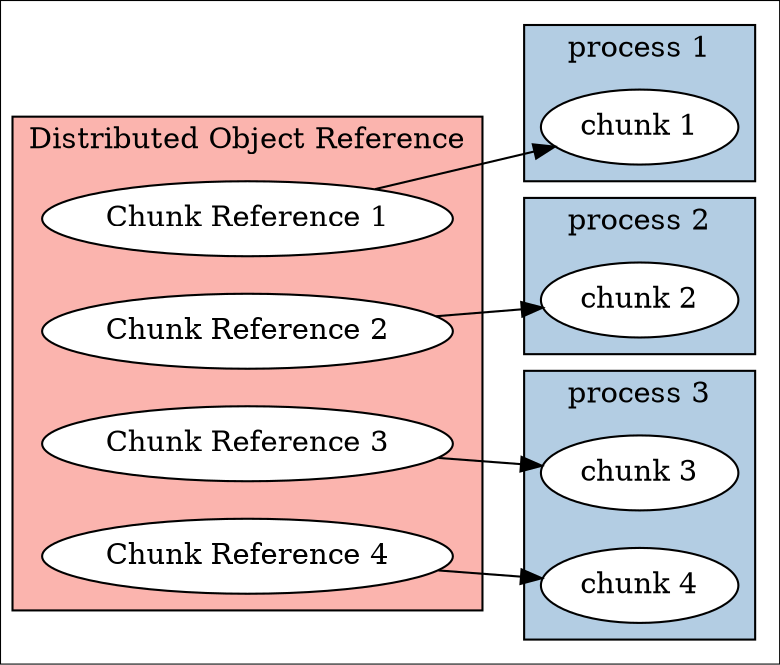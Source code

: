 digraph distobjref {
	colorscheme="pastel13"
	rankdir="LR";
	node [style="filled", fillcolor=white];
	style="filled";

	subgraph cluster_distobjref {
		label="Distributed Object Reference";
		fillcolor=1;
		cr1[label="Chunk Reference 1"];
		cr2[label="Chunk Reference 2"];
		cr3[label="Chunk Reference 3"];
		cr4[label="Chunk Reference 4"];
	}

	subgraph cluster_process1 {
		label="process 1";
		fillcolor=2;
		c1[label="chunk 1"];
	}
	subgraph cluster_process2 {
		label="process 2";
		fillcolor=2;
		c2[label="chunk 2"];
	}
	subgraph cluster_process3 {
		label="process 3";
		fillcolor=2;
		c3[label="chunk 3"];
		c4[label="chunk 4"];
	}

	cr1 -> c1;
	cr2 -> c2;
	cr3 -> c3;
	cr4 -> c4;
}
